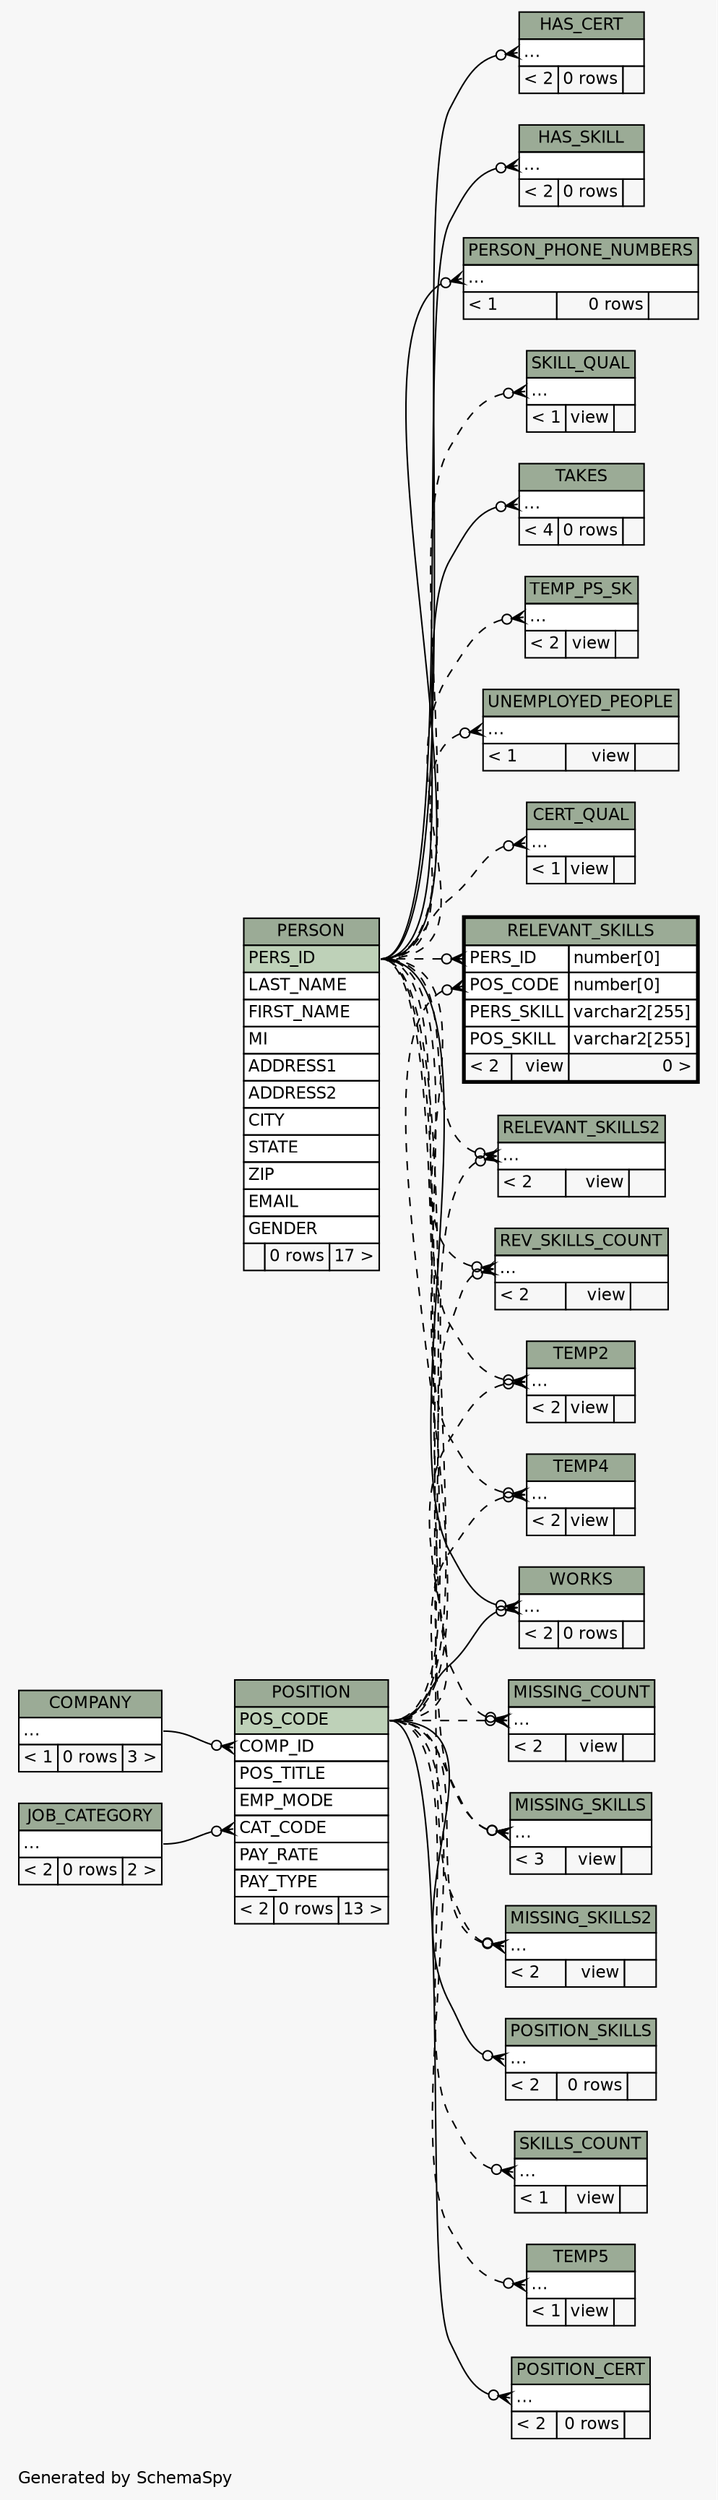 // dot 2.38.0 on Linux 4.10.0-38-generic
// SchemaSpy rev 590
digraph "impliedTwoDegreesRelationshipsDiagram" {
  graph [
    rankdir="RL"
    bgcolor="#f7f7f7"
    label="\nGenerated by SchemaSpy"
    labeljust="l"
    nodesep="0.18"
    ranksep="0.46"
    fontname="Helvetica"
    fontsize="11"
  ];
  node [
    fontname="Helvetica"
    fontsize="11"
    shape="plaintext"
  ];
  edge [
    arrowsize="0.8"
  ];
  "CERT_QUAL":"elipses":w -> "PERSON":"PERS_ID":e [arrowhead=none dir=back arrowtail=crowodot style=dashed];
  "HAS_CERT":"elipses":w -> "PERSON":"PERS_ID":e [arrowhead=none dir=back arrowtail=crowodot];
  "HAS_SKILL":"elipses":w -> "PERSON":"PERS_ID":e [arrowhead=none dir=back arrowtail=crowodot];
  "MISSING_COUNT":"elipses":w -> "PERSON":"PERS_ID":e [arrowhead=none dir=back arrowtail=crowodot style=dashed];
  "MISSING_COUNT":"elipses":w -> "POSITION":"POS_CODE":e [arrowhead=none dir=back arrowtail=crowodot style=dashed];
  "MISSING_SKILLS":"elipses":w -> "PERSON":"PERS_ID":e [arrowhead=none dir=back arrowtail=crowodot style=dashed];
  "MISSING_SKILLS":"elipses":w -> "POSITION":"POS_CODE":e [arrowhead=none dir=back arrowtail=crowodot style=dashed];
  "MISSING_SKILLS2":"elipses":w -> "PERSON":"PERS_ID":e [arrowhead=none dir=back arrowtail=crowodot style=dashed];
  "MISSING_SKILLS2":"elipses":w -> "POSITION":"POS_CODE":e [arrowhead=none dir=back arrowtail=crowodot style=dashed];
  "PERSON_PHONE_NUMBERS":"elipses":w -> "PERSON":"PERS_ID":e [arrowhead=none dir=back arrowtail=crowodot];
  "POSITION":"CAT_CODE":w -> "JOB_CATEGORY":"elipses":e [arrowhead=none dir=back arrowtail=crowodot];
  "POSITION":"COMP_ID":w -> "COMPANY":"elipses":e [arrowhead=none dir=back arrowtail=crowodot];
  "POSITION_CERT":"elipses":w -> "POSITION":"POS_CODE":e [arrowhead=none dir=back arrowtail=crowodot];
  "POSITION_SKILLS":"elipses":w -> "POSITION":"POS_CODE":e [arrowhead=none dir=back arrowtail=crowodot];
  "RELEVANT_SKILLS":"PERS_ID":w -> "PERSON":"PERS_ID":e [arrowhead=none dir=back arrowtail=crowodot style=dashed];
  "RELEVANT_SKILLS":"POS_CODE":w -> "POSITION":"POS_CODE":e [arrowhead=none dir=back arrowtail=crowodot style=dashed];
  "RELEVANT_SKILLS2":"elipses":w -> "PERSON":"PERS_ID":e [arrowhead=none dir=back arrowtail=crowodot style=dashed];
  "RELEVANT_SKILLS2":"elipses":w -> "POSITION":"POS_CODE":e [arrowhead=none dir=back arrowtail=crowodot style=dashed];
  "REV_SKILLS_COUNT":"elipses":w -> "PERSON":"PERS_ID":e [arrowhead=none dir=back arrowtail=crowodot style=dashed];
  "REV_SKILLS_COUNT":"elipses":w -> "POSITION":"POS_CODE":e [arrowhead=none dir=back arrowtail=crowodot style=dashed];
  "SKILL_QUAL":"elipses":w -> "PERSON":"PERS_ID":e [arrowhead=none dir=back arrowtail=crowodot style=dashed];
  "SKILLS_COUNT":"elipses":w -> "POSITION":"POS_CODE":e [arrowhead=none dir=back arrowtail=crowodot style=dashed];
  "TAKES":"elipses":w -> "PERSON":"PERS_ID":e [arrowhead=none dir=back arrowtail=crowodot];
  "TEMP2":"elipses":w -> "PERSON":"PERS_ID":e [arrowhead=none dir=back arrowtail=crowodot style=dashed];
  "TEMP2":"elipses":w -> "POSITION":"POS_CODE":e [arrowhead=none dir=back arrowtail=crowodot style=dashed];
  "TEMP4":"elipses":w -> "PERSON":"PERS_ID":e [arrowhead=none dir=back arrowtail=crowodot style=dashed];
  "TEMP4":"elipses":w -> "POSITION":"POS_CODE":e [arrowhead=none dir=back arrowtail=crowodot style=dashed];
  "TEMP5":"elipses":w -> "POSITION":"POS_CODE":e [arrowhead=none dir=back arrowtail=crowodot style=dashed];
  "TEMP_PS_SK":"elipses":w -> "PERSON":"PERS_ID":e [arrowhead=none dir=back arrowtail=crowodot style=dashed];
  "UNEMPLOYED_PEOPLE":"elipses":w -> "PERSON":"PERS_ID":e [arrowhead=none dir=back arrowtail=crowodot style=dashed];
  "WORKS":"elipses":w -> "PERSON":"PERS_ID":e [arrowhead=none dir=back arrowtail=crowodot];
  "WORKS":"elipses":w -> "POSITION":"POS_CODE":e [arrowhead=none dir=back arrowtail=crowodot];
  "CERT_QUAL" [
    label=<
    <TABLE BORDER="0" CELLBORDER="1" CELLSPACING="0" BGCOLOR="#ffffff">
      <TR><TD COLSPAN="3" BGCOLOR="#9bab96" ALIGN="CENTER">CERT_QUAL</TD></TR>
      <TR><TD PORT="elipses" COLSPAN="3" ALIGN="LEFT">...</TD></TR>
      <TR><TD ALIGN="LEFT" BGCOLOR="#f7f7f7">&lt; 1</TD><TD ALIGN="RIGHT" BGCOLOR="#f7f7f7">view</TD><TD ALIGN="RIGHT" BGCOLOR="#f7f7f7">  </TD></TR>
    </TABLE>>
    URL="CERT_QUAL.html"
    tooltip="CERT_QUAL"
  ];
  "COMPANY" [
    label=<
    <TABLE BORDER="0" CELLBORDER="1" CELLSPACING="0" BGCOLOR="#ffffff">
      <TR><TD COLSPAN="3" BGCOLOR="#9bab96" ALIGN="CENTER">COMPANY</TD></TR>
      <TR><TD PORT="elipses" COLSPAN="3" ALIGN="LEFT">...</TD></TR>
      <TR><TD ALIGN="LEFT" BGCOLOR="#f7f7f7">&lt; 1</TD><TD ALIGN="RIGHT" BGCOLOR="#f7f7f7">0 rows</TD><TD ALIGN="RIGHT" BGCOLOR="#f7f7f7">3 &gt;</TD></TR>
    </TABLE>>
    URL="COMPANY.html"
    tooltip="COMPANY"
  ];
  "HAS_CERT" [
    label=<
    <TABLE BORDER="0" CELLBORDER="1" CELLSPACING="0" BGCOLOR="#ffffff">
      <TR><TD COLSPAN="3" BGCOLOR="#9bab96" ALIGN="CENTER">HAS_CERT</TD></TR>
      <TR><TD PORT="elipses" COLSPAN="3" ALIGN="LEFT">...</TD></TR>
      <TR><TD ALIGN="LEFT" BGCOLOR="#f7f7f7">&lt; 2</TD><TD ALIGN="RIGHT" BGCOLOR="#f7f7f7">0 rows</TD><TD ALIGN="RIGHT" BGCOLOR="#f7f7f7">  </TD></TR>
    </TABLE>>
    URL="HAS_CERT.html"
    tooltip="HAS_CERT"
  ];
  "HAS_SKILL" [
    label=<
    <TABLE BORDER="0" CELLBORDER="1" CELLSPACING="0" BGCOLOR="#ffffff">
      <TR><TD COLSPAN="3" BGCOLOR="#9bab96" ALIGN="CENTER">HAS_SKILL</TD></TR>
      <TR><TD PORT="elipses" COLSPAN="3" ALIGN="LEFT">...</TD></TR>
      <TR><TD ALIGN="LEFT" BGCOLOR="#f7f7f7">&lt; 2</TD><TD ALIGN="RIGHT" BGCOLOR="#f7f7f7">0 rows</TD><TD ALIGN="RIGHT" BGCOLOR="#f7f7f7">  </TD></TR>
    </TABLE>>
    URL="HAS_SKILL.html"
    tooltip="HAS_SKILL"
  ];
  "JOB_CATEGORY" [
    label=<
    <TABLE BORDER="0" CELLBORDER="1" CELLSPACING="0" BGCOLOR="#ffffff">
      <TR><TD COLSPAN="3" BGCOLOR="#9bab96" ALIGN="CENTER">JOB_CATEGORY</TD></TR>
      <TR><TD PORT="elipses" COLSPAN="3" ALIGN="LEFT">...</TD></TR>
      <TR><TD ALIGN="LEFT" BGCOLOR="#f7f7f7">&lt; 2</TD><TD ALIGN="RIGHT" BGCOLOR="#f7f7f7">0 rows</TD><TD ALIGN="RIGHT" BGCOLOR="#f7f7f7">2 &gt;</TD></TR>
    </TABLE>>
    URL="JOB_CATEGORY.html"
    tooltip="JOB_CATEGORY"
  ];
  "MISSING_COUNT" [
    label=<
    <TABLE BORDER="0" CELLBORDER="1" CELLSPACING="0" BGCOLOR="#ffffff">
      <TR><TD COLSPAN="3" BGCOLOR="#9bab96" ALIGN="CENTER">MISSING_COUNT</TD></TR>
      <TR><TD PORT="elipses" COLSPAN="3" ALIGN="LEFT">...</TD></TR>
      <TR><TD ALIGN="LEFT" BGCOLOR="#f7f7f7">&lt; 2</TD><TD ALIGN="RIGHT" BGCOLOR="#f7f7f7">view</TD><TD ALIGN="RIGHT" BGCOLOR="#f7f7f7">  </TD></TR>
    </TABLE>>
    URL="MISSING_COUNT.html"
    tooltip="MISSING_COUNT"
  ];
  "MISSING_SKILLS" [
    label=<
    <TABLE BORDER="0" CELLBORDER="1" CELLSPACING="0" BGCOLOR="#ffffff">
      <TR><TD COLSPAN="3" BGCOLOR="#9bab96" ALIGN="CENTER">MISSING_SKILLS</TD></TR>
      <TR><TD PORT="elipses" COLSPAN="3" ALIGN="LEFT">...</TD></TR>
      <TR><TD ALIGN="LEFT" BGCOLOR="#f7f7f7">&lt; 3</TD><TD ALIGN="RIGHT" BGCOLOR="#f7f7f7">view</TD><TD ALIGN="RIGHT" BGCOLOR="#f7f7f7">  </TD></TR>
    </TABLE>>
    URL="MISSING_SKILLS.html"
    tooltip="MISSING_SKILLS"
  ];
  "MISSING_SKILLS2" [
    label=<
    <TABLE BORDER="0" CELLBORDER="1" CELLSPACING="0" BGCOLOR="#ffffff">
      <TR><TD COLSPAN="3" BGCOLOR="#9bab96" ALIGN="CENTER">MISSING_SKILLS2</TD></TR>
      <TR><TD PORT="elipses" COLSPAN="3" ALIGN="LEFT">...</TD></TR>
      <TR><TD ALIGN="LEFT" BGCOLOR="#f7f7f7">&lt; 2</TD><TD ALIGN="RIGHT" BGCOLOR="#f7f7f7">view</TD><TD ALIGN="RIGHT" BGCOLOR="#f7f7f7">  </TD></TR>
    </TABLE>>
    URL="MISSING_SKILLS2.html"
    tooltip="MISSING_SKILLS2"
  ];
  "PERSON" [
    label=<
    <TABLE BORDER="0" CELLBORDER="1" CELLSPACING="0" BGCOLOR="#ffffff">
      <TR><TD COLSPAN="3" BGCOLOR="#9bab96" ALIGN="CENTER">PERSON</TD></TR>
      <TR><TD PORT="PERS_ID" COLSPAN="3" BGCOLOR="#bed1b8" ALIGN="LEFT">PERS_ID</TD></TR>
      <TR><TD PORT="LAST_NAME" COLSPAN="3" ALIGN="LEFT">LAST_NAME</TD></TR>
      <TR><TD PORT="FIRST_NAME" COLSPAN="3" ALIGN="LEFT">FIRST_NAME</TD></TR>
      <TR><TD PORT="MI" COLSPAN="3" ALIGN="LEFT">MI</TD></TR>
      <TR><TD PORT="ADDRESS1" COLSPAN="3" ALIGN="LEFT">ADDRESS1</TD></TR>
      <TR><TD PORT="ADDRESS2" COLSPAN="3" ALIGN="LEFT">ADDRESS2</TD></TR>
      <TR><TD PORT="CITY" COLSPAN="3" ALIGN="LEFT">CITY</TD></TR>
      <TR><TD PORT="STATE" COLSPAN="3" ALIGN="LEFT">STATE</TD></TR>
      <TR><TD PORT="ZIP" COLSPAN="3" ALIGN="LEFT">ZIP</TD></TR>
      <TR><TD PORT="EMAIL" COLSPAN="3" ALIGN="LEFT">EMAIL</TD></TR>
      <TR><TD PORT="GENDER" COLSPAN="3" ALIGN="LEFT">GENDER</TD></TR>
      <TR><TD ALIGN="LEFT" BGCOLOR="#f7f7f7">  </TD><TD ALIGN="RIGHT" BGCOLOR="#f7f7f7">0 rows</TD><TD ALIGN="RIGHT" BGCOLOR="#f7f7f7">17 &gt;</TD></TR>
    </TABLE>>
    URL="PERSON.html"
    tooltip="PERSON"
  ];
  "PERSON_PHONE_NUMBERS" [
    label=<
    <TABLE BORDER="0" CELLBORDER="1" CELLSPACING="0" BGCOLOR="#ffffff">
      <TR><TD COLSPAN="3" BGCOLOR="#9bab96" ALIGN="CENTER">PERSON_PHONE_NUMBERS</TD></TR>
      <TR><TD PORT="elipses" COLSPAN="3" ALIGN="LEFT">...</TD></TR>
      <TR><TD ALIGN="LEFT" BGCOLOR="#f7f7f7">&lt; 1</TD><TD ALIGN="RIGHT" BGCOLOR="#f7f7f7">0 rows</TD><TD ALIGN="RIGHT" BGCOLOR="#f7f7f7">  </TD></TR>
    </TABLE>>
    URL="PERSON_PHONE_NUMBERS.html"
    tooltip="PERSON_PHONE_NUMBERS"
  ];
  "POSITION" [
    label=<
    <TABLE BORDER="0" CELLBORDER="1" CELLSPACING="0" BGCOLOR="#ffffff">
      <TR><TD COLSPAN="3" BGCOLOR="#9bab96" ALIGN="CENTER">POSITION</TD></TR>
      <TR><TD PORT="POS_CODE" COLSPAN="3" BGCOLOR="#bed1b8" ALIGN="LEFT">POS_CODE</TD></TR>
      <TR><TD PORT="COMP_ID" COLSPAN="3" ALIGN="LEFT">COMP_ID</TD></TR>
      <TR><TD PORT="POS_TITLE" COLSPAN="3" ALIGN="LEFT">POS_TITLE</TD></TR>
      <TR><TD PORT="EMP_MODE" COLSPAN="3" ALIGN="LEFT">EMP_MODE</TD></TR>
      <TR><TD PORT="CAT_CODE" COLSPAN="3" ALIGN="LEFT">CAT_CODE</TD></TR>
      <TR><TD PORT="PAY_RATE" COLSPAN="3" ALIGN="LEFT">PAY_RATE</TD></TR>
      <TR><TD PORT="PAY_TYPE" COLSPAN="3" ALIGN="LEFT">PAY_TYPE</TD></TR>
      <TR><TD ALIGN="LEFT" BGCOLOR="#f7f7f7">&lt; 2</TD><TD ALIGN="RIGHT" BGCOLOR="#f7f7f7">0 rows</TD><TD ALIGN="RIGHT" BGCOLOR="#f7f7f7">13 &gt;</TD></TR>
    </TABLE>>
    URL="POSITION.html"
    tooltip="POSITION"
  ];
  "POSITION_CERT" [
    label=<
    <TABLE BORDER="0" CELLBORDER="1" CELLSPACING="0" BGCOLOR="#ffffff">
      <TR><TD COLSPAN="3" BGCOLOR="#9bab96" ALIGN="CENTER">POSITION_CERT</TD></TR>
      <TR><TD PORT="elipses" COLSPAN="3" ALIGN="LEFT">...</TD></TR>
      <TR><TD ALIGN="LEFT" BGCOLOR="#f7f7f7">&lt; 2</TD><TD ALIGN="RIGHT" BGCOLOR="#f7f7f7">0 rows</TD><TD ALIGN="RIGHT" BGCOLOR="#f7f7f7">  </TD></TR>
    </TABLE>>
    URL="POSITION_CERT.html"
    tooltip="POSITION_CERT"
  ];
  "POSITION_SKILLS" [
    label=<
    <TABLE BORDER="0" CELLBORDER="1" CELLSPACING="0" BGCOLOR="#ffffff">
      <TR><TD COLSPAN="3" BGCOLOR="#9bab96" ALIGN="CENTER">POSITION_SKILLS</TD></TR>
      <TR><TD PORT="elipses" COLSPAN="3" ALIGN="LEFT">...</TD></TR>
      <TR><TD ALIGN="LEFT" BGCOLOR="#f7f7f7">&lt; 2</TD><TD ALIGN="RIGHT" BGCOLOR="#f7f7f7">0 rows</TD><TD ALIGN="RIGHT" BGCOLOR="#f7f7f7">  </TD></TR>
    </TABLE>>
    URL="POSITION_SKILLS.html"
    tooltip="POSITION_SKILLS"
  ];
  "RELEVANT_SKILLS" [
    label=<
    <TABLE BORDER="2" CELLBORDER="1" CELLSPACING="0" BGCOLOR="#ffffff">
      <TR><TD COLSPAN="3" BGCOLOR="#9bab96" ALIGN="CENTER">RELEVANT_SKILLS</TD></TR>
      <TR><TD PORT="PERS_ID" COLSPAN="2" ALIGN="LEFT">PERS_ID</TD><TD PORT="PERS_ID.type" ALIGN="LEFT">number[0]</TD></TR>
      <TR><TD PORT="POS_CODE" COLSPAN="2" ALIGN="LEFT">POS_CODE</TD><TD PORT="POS_CODE.type" ALIGN="LEFT">number[0]</TD></TR>
      <TR><TD PORT="PERS_SKILL" COLSPAN="2" ALIGN="LEFT">PERS_SKILL</TD><TD PORT="PERS_SKILL.type" ALIGN="LEFT">varchar2[255]</TD></TR>
      <TR><TD PORT="POS_SKILL" COLSPAN="2" ALIGN="LEFT">POS_SKILL</TD><TD PORT="POS_SKILL.type" ALIGN="LEFT">varchar2[255]</TD></TR>
      <TR><TD ALIGN="LEFT" BGCOLOR="#f7f7f7">&lt; 2</TD><TD ALIGN="RIGHT" BGCOLOR="#f7f7f7">view</TD><TD ALIGN="RIGHT" BGCOLOR="#f7f7f7">0 &gt;</TD></TR>
    </TABLE>>
    URL="RELEVANT_SKILLS.html"
    tooltip="RELEVANT_SKILLS"
  ];
  "RELEVANT_SKILLS2" [
    label=<
    <TABLE BORDER="0" CELLBORDER="1" CELLSPACING="0" BGCOLOR="#ffffff">
      <TR><TD COLSPAN="3" BGCOLOR="#9bab96" ALIGN="CENTER">RELEVANT_SKILLS2</TD></TR>
      <TR><TD PORT="elipses" COLSPAN="3" ALIGN="LEFT">...</TD></TR>
      <TR><TD ALIGN="LEFT" BGCOLOR="#f7f7f7">&lt; 2</TD><TD ALIGN="RIGHT" BGCOLOR="#f7f7f7">view</TD><TD ALIGN="RIGHT" BGCOLOR="#f7f7f7">  </TD></TR>
    </TABLE>>
    URL="RELEVANT_SKILLS2.html"
    tooltip="RELEVANT_SKILLS2"
  ];
  "REV_SKILLS_COUNT" [
    label=<
    <TABLE BORDER="0" CELLBORDER="1" CELLSPACING="0" BGCOLOR="#ffffff">
      <TR><TD COLSPAN="3" BGCOLOR="#9bab96" ALIGN="CENTER">REV_SKILLS_COUNT</TD></TR>
      <TR><TD PORT="elipses" COLSPAN="3" ALIGN="LEFT">...</TD></TR>
      <TR><TD ALIGN="LEFT" BGCOLOR="#f7f7f7">&lt; 2</TD><TD ALIGN="RIGHT" BGCOLOR="#f7f7f7">view</TD><TD ALIGN="RIGHT" BGCOLOR="#f7f7f7">  </TD></TR>
    </TABLE>>
    URL="REV_SKILLS_COUNT.html"
    tooltip="REV_SKILLS_COUNT"
  ];
  "SKILL_QUAL" [
    label=<
    <TABLE BORDER="0" CELLBORDER="1" CELLSPACING="0" BGCOLOR="#ffffff">
      <TR><TD COLSPAN="3" BGCOLOR="#9bab96" ALIGN="CENTER">SKILL_QUAL</TD></TR>
      <TR><TD PORT="elipses" COLSPAN="3" ALIGN="LEFT">...</TD></TR>
      <TR><TD ALIGN="LEFT" BGCOLOR="#f7f7f7">&lt; 1</TD><TD ALIGN="RIGHT" BGCOLOR="#f7f7f7">view</TD><TD ALIGN="RIGHT" BGCOLOR="#f7f7f7">  </TD></TR>
    </TABLE>>
    URL="SKILL_QUAL.html"
    tooltip="SKILL_QUAL"
  ];
  "SKILLS_COUNT" [
    label=<
    <TABLE BORDER="0" CELLBORDER="1" CELLSPACING="0" BGCOLOR="#ffffff">
      <TR><TD COLSPAN="3" BGCOLOR="#9bab96" ALIGN="CENTER">SKILLS_COUNT</TD></TR>
      <TR><TD PORT="elipses" COLSPAN="3" ALIGN="LEFT">...</TD></TR>
      <TR><TD ALIGN="LEFT" BGCOLOR="#f7f7f7">&lt; 1</TD><TD ALIGN="RIGHT" BGCOLOR="#f7f7f7">view</TD><TD ALIGN="RIGHT" BGCOLOR="#f7f7f7">  </TD></TR>
    </TABLE>>
    URL="SKILLS_COUNT.html"
    tooltip="SKILLS_COUNT"
  ];
  "TAKES" [
    label=<
    <TABLE BORDER="0" CELLBORDER="1" CELLSPACING="0" BGCOLOR="#ffffff">
      <TR><TD COLSPAN="3" BGCOLOR="#9bab96" ALIGN="CENTER">TAKES</TD></TR>
      <TR><TD PORT="elipses" COLSPAN="3" ALIGN="LEFT">...</TD></TR>
      <TR><TD ALIGN="LEFT" BGCOLOR="#f7f7f7">&lt; 4</TD><TD ALIGN="RIGHT" BGCOLOR="#f7f7f7">0 rows</TD><TD ALIGN="RIGHT" BGCOLOR="#f7f7f7">  </TD></TR>
    </TABLE>>
    URL="TAKES.html"
    tooltip="TAKES"
  ];
  "TEMP2" [
    label=<
    <TABLE BORDER="0" CELLBORDER="1" CELLSPACING="0" BGCOLOR="#ffffff">
      <TR><TD COLSPAN="3" BGCOLOR="#9bab96" ALIGN="CENTER">TEMP2</TD></TR>
      <TR><TD PORT="elipses" COLSPAN="3" ALIGN="LEFT">...</TD></TR>
      <TR><TD ALIGN="LEFT" BGCOLOR="#f7f7f7">&lt; 2</TD><TD ALIGN="RIGHT" BGCOLOR="#f7f7f7">view</TD><TD ALIGN="RIGHT" BGCOLOR="#f7f7f7">  </TD></TR>
    </TABLE>>
    URL="TEMP2.html"
    tooltip="TEMP2"
  ];
  "TEMP4" [
    label=<
    <TABLE BORDER="0" CELLBORDER="1" CELLSPACING="0" BGCOLOR="#ffffff">
      <TR><TD COLSPAN="3" BGCOLOR="#9bab96" ALIGN="CENTER">TEMP4</TD></TR>
      <TR><TD PORT="elipses" COLSPAN="3" ALIGN="LEFT">...</TD></TR>
      <TR><TD ALIGN="LEFT" BGCOLOR="#f7f7f7">&lt; 2</TD><TD ALIGN="RIGHT" BGCOLOR="#f7f7f7">view</TD><TD ALIGN="RIGHT" BGCOLOR="#f7f7f7">  </TD></TR>
    </TABLE>>
    URL="TEMP4.html"
    tooltip="TEMP4"
  ];
  "TEMP5" [
    label=<
    <TABLE BORDER="0" CELLBORDER="1" CELLSPACING="0" BGCOLOR="#ffffff">
      <TR><TD COLSPAN="3" BGCOLOR="#9bab96" ALIGN="CENTER">TEMP5</TD></TR>
      <TR><TD PORT="elipses" COLSPAN="3" ALIGN="LEFT">...</TD></TR>
      <TR><TD ALIGN="LEFT" BGCOLOR="#f7f7f7">&lt; 1</TD><TD ALIGN="RIGHT" BGCOLOR="#f7f7f7">view</TD><TD ALIGN="RIGHT" BGCOLOR="#f7f7f7">  </TD></TR>
    </TABLE>>
    URL="TEMP5.html"
    tooltip="TEMP5"
  ];
  "TEMP_PS_SK" [
    label=<
    <TABLE BORDER="0" CELLBORDER="1" CELLSPACING="0" BGCOLOR="#ffffff">
      <TR><TD COLSPAN="3" BGCOLOR="#9bab96" ALIGN="CENTER">TEMP_PS_SK</TD></TR>
      <TR><TD PORT="elipses" COLSPAN="3" ALIGN="LEFT">...</TD></TR>
      <TR><TD ALIGN="LEFT" BGCOLOR="#f7f7f7">&lt; 2</TD><TD ALIGN="RIGHT" BGCOLOR="#f7f7f7">view</TD><TD ALIGN="RIGHT" BGCOLOR="#f7f7f7">  </TD></TR>
    </TABLE>>
    URL="TEMP_PS_SK.html"
    tooltip="TEMP_PS_SK"
  ];
  "UNEMPLOYED_PEOPLE" [
    label=<
    <TABLE BORDER="0" CELLBORDER="1" CELLSPACING="0" BGCOLOR="#ffffff">
      <TR><TD COLSPAN="3" BGCOLOR="#9bab96" ALIGN="CENTER">UNEMPLOYED_PEOPLE</TD></TR>
      <TR><TD PORT="elipses" COLSPAN="3" ALIGN="LEFT">...</TD></TR>
      <TR><TD ALIGN="LEFT" BGCOLOR="#f7f7f7">&lt; 1</TD><TD ALIGN="RIGHT" BGCOLOR="#f7f7f7">view</TD><TD ALIGN="RIGHT" BGCOLOR="#f7f7f7">  </TD></TR>
    </TABLE>>
    URL="UNEMPLOYED_PEOPLE.html"
    tooltip="UNEMPLOYED_PEOPLE"
  ];
  "WORKS" [
    label=<
    <TABLE BORDER="0" CELLBORDER="1" CELLSPACING="0" BGCOLOR="#ffffff">
      <TR><TD COLSPAN="3" BGCOLOR="#9bab96" ALIGN="CENTER">WORKS</TD></TR>
      <TR><TD PORT="elipses" COLSPAN="3" ALIGN="LEFT">...</TD></TR>
      <TR><TD ALIGN="LEFT" BGCOLOR="#f7f7f7">&lt; 2</TD><TD ALIGN="RIGHT" BGCOLOR="#f7f7f7">0 rows</TD><TD ALIGN="RIGHT" BGCOLOR="#f7f7f7">  </TD></TR>
    </TABLE>>
    URL="WORKS.html"
    tooltip="WORKS"
  ];
}
